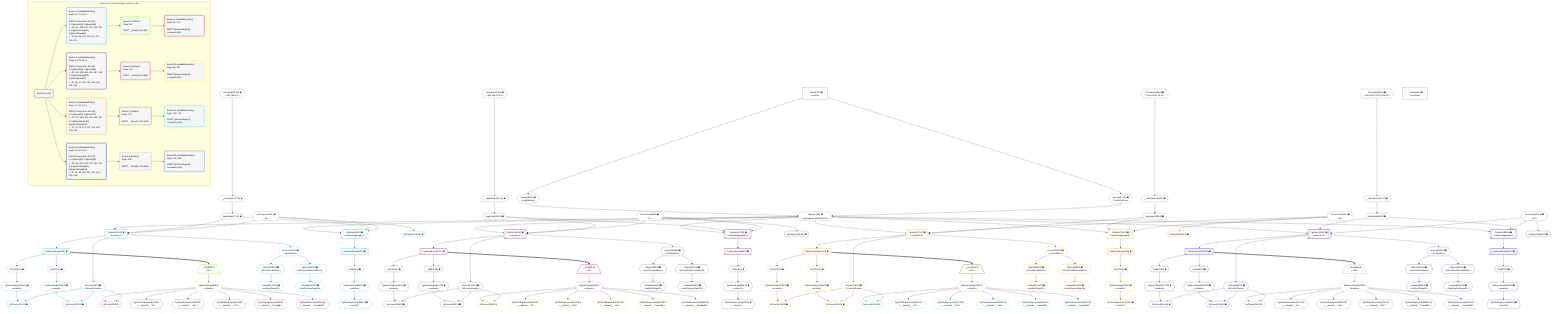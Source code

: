 %%{init: {'themeVariables': { 'fontSize': '12px'}}}%%
graph TD
    classDef path fill:#eee,stroke:#000,color:#000
    classDef plan fill:#fff,stroke-width:1px,color:#000
    classDef itemplan fill:#fff,stroke-width:2px,color:#000
    classDef unbatchedplan fill:#dff,stroke-width:1px,color:#000
    classDef sideeffectplan fill:#fcc,stroke-width:2px,color:#000
    classDef bucket fill:#f6f6f6,color:#000,stroke-width:2px,text-align:left

    subgraph "Buckets for queries/v4/pg11.network_types"
    Bucket0("Bucket 0 (root)"):::bucket
    Bucket1("Bucket 1 (nullableBoundary)<br />Deps: 14, 17, 16, 6<br /><br />ROOT Connectionᐸ10ᐳ[16]<br />1: PgSelect[46], PgSelect[49]<br />ᐳ: 48, 112, 126, 128, 129, 135, 136<br />2: PgSelectRows[52], PgSelectRows[94]<br />ᐳ: 51, 54, 55, 108, 111, 114, 117, 119, 122"):::bucket
    Bucket2("Bucket 2 (nullableBoundary)<br />Deps: 14, 26, 25, 6<br /><br />ROOT Connectionᐸ22ᐳ[25]<br />1: PgSelect[58], PgSelect[61]<br />ᐳ: 60, 144, 158, 160, 161, 167, 168<br />2: PgSelectRows[64], PgSelectRows[97]<br />ᐳ: 63, 66, 67, 140, 143, 146, 149, 151, 154"):::bucket
    Bucket3("Bucket 3 (nullableBoundary)<br />Deps: 14, 35, 34, 6<br /><br />ROOT Connectionᐸ31ᐳ[34]<br />1: PgSelect[70], PgSelect[73]<br />ᐳ: 72, 176, 190, 192, 193, 199, 200<br />2: PgSelectRows[76], PgSelectRows[100]<br />ᐳ: 75, 78, 79, 172, 175, 178, 181, 183, 186"):::bucket
    Bucket4("Bucket 4 (nullableBoundary)<br />Deps: 14, 44, 43, 6<br /><br />ROOT Connectionᐸ40ᐳ[43]<br />1: PgSelect[82], PgSelect[85]<br />ᐳ: 84, 208, 222, 224, 225, 231, 232<br />2: PgSelectRows[88], PgSelectRows[103]<br />ᐳ: 87, 90, 91, 204, 207, 210, 213, 215, 218"):::bucket
    Bucket5("Bucket 5 (listItem)<br />Deps: 112<br /><br />ROOT __Item{5}ᐸ94ᐳ[95]"):::bucket
    Bucket6("Bucket 6 (listItem)<br />Deps: 144<br /><br />ROOT __Item{6}ᐸ97ᐳ[98]"):::bucket
    Bucket7("Bucket 7 (listItem)<br />Deps: 176<br /><br />ROOT __Item{7}ᐸ100ᐳ[101]"):::bucket
    Bucket8("Bucket 8 (listItem)<br />Deps: 208<br /><br />ROOT __Item{8}ᐸ103ᐳ[104]"):::bucket
    Bucket9("Bucket 9 (nullableBoundary)<br />Deps: 96, 112<br /><br />ROOT PgSelectSingle{5}ᐸnetworkᐳ[96]"):::bucket
    Bucket10("Bucket 10 (nullableBoundary)<br />Deps: 99, 144<br /><br />ROOT PgSelectSingle{6}ᐸnetworkᐳ[99]"):::bucket
    Bucket11("Bucket 11 (nullableBoundary)<br />Deps: 102, 176<br /><br />ROOT PgSelectSingle{7}ᐸnetworkᐳ[102]"):::bucket
    Bucket12("Bucket 12 (nullableBoundary)<br />Deps: 105, 208<br /><br />ROOT PgSelectSingle{8}ᐸnetworkᐳ[105]"):::bucket
    end
    Bucket0 --> Bucket1 & Bucket2 & Bucket3 & Bucket4
    Bucket1 --> Bucket5
    Bucket2 --> Bucket6
    Bucket3 --> Bucket7
    Bucket4 --> Bucket8
    Bucket5 --> Bucket9
    Bucket6 --> Bucket10
    Bucket7 --> Bucket11
    Bucket8 --> Bucket12

    %% plan dependencies
    __InputObject7{{"__InputObject[7∈0] ➊"}}:::plan
    Constant266{{"Constant[266∈0] ➊<br />ᐸ'192.168.0.0'ᐳ"}}:::plan
    Constant266 --> __InputObject7
    Object14{{"Object[14∈0] ➊<br />ᐸ{pgSettings,withPgClient}ᐳ"}}:::plan
    Access11{{"Access[11∈0] ➊<br />ᐸ2.pgSettingsᐳ"}}:::plan
    Access13{{"Access[13∈0] ➊<br />ᐸ2.withPgClientᐳ"}}:::plan
    Access11 & Access13 --> Object14
    __InputObject19{{"__InputObject[19∈0] ➊"}}:::plan
    Constant267{{"Constant[267∈0] ➊<br />ᐸ'192.168.0.0/16'ᐳ"}}:::plan
    Constant267 --> __InputObject19
    __InputObject28{{"__InputObject[28∈0] ➊"}}:::plan
    Constant268{{"Constant[268∈0] ➊<br />ᐸ'08:00:2b:01:02:03'ᐳ"}}:::plan
    Constant268 --> __InputObject28
    __InputObject37{{"__InputObject[37∈0] ➊"}}:::plan
    Constant269{{"Constant[269∈0] ➊<br />ᐸ'08:00:2b:01:02:03:04:05'ᐳ"}}:::plan
    Constant269 --> __InputObject37
    __Value2["__Value[2∈0] ➊<br />ᐸcontextᐳ"]:::plan
    __Value2 --> Access11
    __Value2 --> Access13
    ApplyInput17{{"ApplyInput[17∈0] ➊"}}:::plan
    __InputObject7 --> ApplyInput17
    ApplyInput26{{"ApplyInput[26∈0] ➊"}}:::plan
    __InputObject19 --> ApplyInput26
    ApplyInput35{{"ApplyInput[35∈0] ➊"}}:::plan
    __InputObject28 --> ApplyInput35
    ApplyInput44{{"ApplyInput[44∈0] ➊"}}:::plan
    __InputObject37 --> ApplyInput44
    __Value4["__Value[4∈0] ➊<br />ᐸrootValueᐳ"]:::plan
    Connection16{{"Connection[16∈0] ➊<br />ᐸ10ᐳ"}}:::plan
    Connection25{{"Connection[25∈0] ➊<br />ᐸ22ᐳ"}}:::plan
    Connection34{{"Connection[34∈0] ➊<br />ᐸ31ᐳ"}}:::plan
    Connection43{{"Connection[43∈0] ➊<br />ᐸ40ᐳ"}}:::plan
    Object135{{"Object[135∈1] ➊<br />ᐸ{first,last,offset,hasMore}ᐳ"}}:::plan
    Access126{{"Access[126∈1] ➊<br />ᐸ46.hasMoreᐳ"}}:::plan
    Access126 --> Object135
    PgSelect46[["PgSelect[46∈1] ➊<br />ᐸnetwork+1ᐳ"]]:::plan
    Object14 & ApplyInput17 & Connection16 --> PgSelect46
    PgSelect49[["PgSelect[49∈1] ➊<br />ᐸnetwork(aggregate)ᐳ"]]:::plan
    Object14 & ApplyInput17 & Connection16 --> PgSelect49
    Object128{{"Object[128∈1] ➊<br />ᐸ{first,last,hasMore}ᐳ"}}:::plan
    Access126 --> Object128
    PgCursor114{{"PgCursor[114∈1] ➊"}}:::plan
    PgSelectSingle111{{"PgSelectSingle[111∈1] ➊<br />ᐸnetworkᐳ"}}:::plan
    Access112{{"Access[112∈1] ➊<br />ᐸ46.cursorDetailsᐳ"}}:::plan
    PgSelectSingle111 & Access112 --> PgCursor114
    PgCursor122{{"PgCursor[122∈1] ➊"}}:::plan
    PgSelectSingle119{{"PgSelectSingle[119∈1] ➊<br />ᐸnetworkᐳ"}}:::plan
    PgSelectSingle119 & Access112 --> PgCursor122
    PgPageInfo48{{"PgPageInfo[48∈1] ➊"}}:::plan
    Connection16 --> PgPageInfo48
    First51{{"First[51∈1] ➊"}}:::plan
    PgSelectRows52[["PgSelectRows[52∈1] ➊"]]:::plan
    PgSelectRows52 --> First51
    PgSelect49 --> PgSelectRows52
    PgSelectSingle54{{"PgSelectSingle[54∈1] ➊<br />ᐸnetworkᐳ"}}:::plan
    First51 --> PgSelectSingle54
    PgClassExpression55{{"PgClassExpression[55∈1] ➊<br />ᐸcount(*)ᐳ"}}:::plan
    PgSelectSingle54 --> PgClassExpression55
    PgSelectRows94[["PgSelectRows[94∈1] ➊"]]:::plan
    PgSelect46 --> PgSelectRows94
    First108{{"First[108∈1] ➊"}}:::plan
    PgSelectRows94 --> First108
    First108 --> PgSelectSingle111
    PgSelect46 --> Access112
    Last117{{"Last[117∈1] ➊"}}:::plan
    PgSelectRows94 --> Last117
    Last117 --> PgSelectSingle119
    PgSelect46 --> Access126
    Lambda129{{"Lambda[129∈1] ➊<br />ᐸhasNextPageCbᐳ"}}:::plan
    Object128 --> Lambda129
    Lambda136{{"Lambda[136∈1] ➊<br />ᐸhasPreviousPageCbᐳ"}}:::plan
    Object135 --> Lambda136
    __Item95[/"__Item[95∈5]<br />ᐸ94ᐳ"\]:::itemplan
    PgSelectRows94 ==> __Item95
    PgSelectSingle96{{"PgSelectSingle[96∈5]<br />ᐸnetworkᐳ"}}:::plan
    __Item95 --> PgSelectSingle96
    PgCursor236{{"PgCursor[236∈9]"}}:::plan
    PgSelectSingle96 & Access112 --> PgCursor236
    PgClassExpression246{{"PgClassExpression[246∈9]<br />ᐸ__network__.”id”ᐳ"}}:::plan
    PgSelectSingle96 --> PgClassExpression246
    PgClassExpression247{{"PgClassExpression[247∈9]<br />ᐸ__network__.”inet”ᐳ"}}:::plan
    PgSelectSingle96 --> PgClassExpression247
    PgClassExpression248{{"PgClassExpression[248∈9]<br />ᐸ__network__.”cidr”ᐳ"}}:::plan
    PgSelectSingle96 --> PgClassExpression248
    PgClassExpression249{{"PgClassExpression[249∈9]<br />ᐸ__network__.”macaddr”ᐳ"}}:::plan
    PgSelectSingle96 --> PgClassExpression249
    PgClassExpression250{{"PgClassExpression[250∈9]<br />ᐸ__network__.”macaddr8”ᐳ"}}:::plan
    PgSelectSingle96 --> PgClassExpression250
    Object167{{"Object[167∈2] ➊<br />ᐸ{first,last,offset,hasMore}ᐳ"}}:::plan
    Access158{{"Access[158∈2] ➊<br />ᐸ58.hasMoreᐳ"}}:::plan
    Access158 --> Object167
    PgSelect58[["PgSelect[58∈2] ➊<br />ᐸnetwork+1ᐳ"]]:::plan
    Object14 & ApplyInput26 & Connection25 --> PgSelect58
    PgSelect61[["PgSelect[61∈2] ➊<br />ᐸnetwork(aggregate)ᐳ"]]:::plan
    Object14 & ApplyInput26 & Connection25 --> PgSelect61
    Object160{{"Object[160∈2] ➊<br />ᐸ{first,last,hasMore}ᐳ"}}:::plan
    Access158 --> Object160
    PgCursor146{{"PgCursor[146∈2] ➊"}}:::plan
    PgSelectSingle143{{"PgSelectSingle[143∈2] ➊<br />ᐸnetworkᐳ"}}:::plan
    Access144{{"Access[144∈2] ➊<br />ᐸ58.cursorDetailsᐳ"}}:::plan
    PgSelectSingle143 & Access144 --> PgCursor146
    PgCursor154{{"PgCursor[154∈2] ➊"}}:::plan
    PgSelectSingle151{{"PgSelectSingle[151∈2] ➊<br />ᐸnetworkᐳ"}}:::plan
    PgSelectSingle151 & Access144 --> PgCursor154
    PgPageInfo60{{"PgPageInfo[60∈2] ➊"}}:::plan
    Connection25 --> PgPageInfo60
    First63{{"First[63∈2] ➊"}}:::plan
    PgSelectRows64[["PgSelectRows[64∈2] ➊"]]:::plan
    PgSelectRows64 --> First63
    PgSelect61 --> PgSelectRows64
    PgSelectSingle66{{"PgSelectSingle[66∈2] ➊<br />ᐸnetworkᐳ"}}:::plan
    First63 --> PgSelectSingle66
    PgClassExpression67{{"PgClassExpression[67∈2] ➊<br />ᐸcount(*)ᐳ"}}:::plan
    PgSelectSingle66 --> PgClassExpression67
    PgSelectRows97[["PgSelectRows[97∈2] ➊"]]:::plan
    PgSelect58 --> PgSelectRows97
    First140{{"First[140∈2] ➊"}}:::plan
    PgSelectRows97 --> First140
    First140 --> PgSelectSingle143
    PgSelect58 --> Access144
    Last149{{"Last[149∈2] ➊"}}:::plan
    PgSelectRows97 --> Last149
    Last149 --> PgSelectSingle151
    PgSelect58 --> Access158
    Lambda161{{"Lambda[161∈2] ➊<br />ᐸhasNextPageCbᐳ"}}:::plan
    Object160 --> Lambda161
    Lambda168{{"Lambda[168∈2] ➊<br />ᐸhasPreviousPageCbᐳ"}}:::plan
    Object167 --> Lambda168
    __Item98[/"__Item[98∈6]<br />ᐸ97ᐳ"\]:::itemplan
    PgSelectRows97 ==> __Item98
    PgSelectSingle99{{"PgSelectSingle[99∈6]<br />ᐸnetworkᐳ"}}:::plan
    __Item98 --> PgSelectSingle99
    PgCursor239{{"PgCursor[239∈10]"}}:::plan
    PgSelectSingle99 & Access144 --> PgCursor239
    PgClassExpression251{{"PgClassExpression[251∈10]<br />ᐸ__network__.”id”ᐳ"}}:::plan
    PgSelectSingle99 --> PgClassExpression251
    PgClassExpression252{{"PgClassExpression[252∈10]<br />ᐸ__network__.”inet”ᐳ"}}:::plan
    PgSelectSingle99 --> PgClassExpression252
    PgClassExpression253{{"PgClassExpression[253∈10]<br />ᐸ__network__.”cidr”ᐳ"}}:::plan
    PgSelectSingle99 --> PgClassExpression253
    PgClassExpression254{{"PgClassExpression[254∈10]<br />ᐸ__network__.”macaddr”ᐳ"}}:::plan
    PgSelectSingle99 --> PgClassExpression254
    PgClassExpression255{{"PgClassExpression[255∈10]<br />ᐸ__network__.”macaddr8”ᐳ"}}:::plan
    PgSelectSingle99 --> PgClassExpression255
    Object199{{"Object[199∈3] ➊<br />ᐸ{first,last,offset,hasMore}ᐳ"}}:::plan
    Access190{{"Access[190∈3] ➊<br />ᐸ70.hasMoreᐳ"}}:::plan
    Access190 --> Object199
    PgSelect70[["PgSelect[70∈3] ➊<br />ᐸnetwork+1ᐳ"]]:::plan
    Object14 & ApplyInput35 & Connection34 --> PgSelect70
    PgSelect73[["PgSelect[73∈3] ➊<br />ᐸnetwork(aggregate)ᐳ"]]:::plan
    Object14 & ApplyInput35 & Connection34 --> PgSelect73
    Object192{{"Object[192∈3] ➊<br />ᐸ{first,last,hasMore}ᐳ"}}:::plan
    Access190 --> Object192
    PgCursor178{{"PgCursor[178∈3] ➊"}}:::plan
    PgSelectSingle175{{"PgSelectSingle[175∈3] ➊<br />ᐸnetworkᐳ"}}:::plan
    Access176{{"Access[176∈3] ➊<br />ᐸ70.cursorDetailsᐳ"}}:::plan
    PgSelectSingle175 & Access176 --> PgCursor178
    PgCursor186{{"PgCursor[186∈3] ➊"}}:::plan
    PgSelectSingle183{{"PgSelectSingle[183∈3] ➊<br />ᐸnetworkᐳ"}}:::plan
    PgSelectSingle183 & Access176 --> PgCursor186
    PgPageInfo72{{"PgPageInfo[72∈3] ➊"}}:::plan
    Connection34 --> PgPageInfo72
    First75{{"First[75∈3] ➊"}}:::plan
    PgSelectRows76[["PgSelectRows[76∈3] ➊"]]:::plan
    PgSelectRows76 --> First75
    PgSelect73 --> PgSelectRows76
    PgSelectSingle78{{"PgSelectSingle[78∈3] ➊<br />ᐸnetworkᐳ"}}:::plan
    First75 --> PgSelectSingle78
    PgClassExpression79{{"PgClassExpression[79∈3] ➊<br />ᐸcount(*)ᐳ"}}:::plan
    PgSelectSingle78 --> PgClassExpression79
    PgSelectRows100[["PgSelectRows[100∈3] ➊"]]:::plan
    PgSelect70 --> PgSelectRows100
    First172{{"First[172∈3] ➊"}}:::plan
    PgSelectRows100 --> First172
    First172 --> PgSelectSingle175
    PgSelect70 --> Access176
    Last181{{"Last[181∈3] ➊"}}:::plan
    PgSelectRows100 --> Last181
    Last181 --> PgSelectSingle183
    PgSelect70 --> Access190
    Lambda193{{"Lambda[193∈3] ➊<br />ᐸhasNextPageCbᐳ"}}:::plan
    Object192 --> Lambda193
    Lambda200{{"Lambda[200∈3] ➊<br />ᐸhasPreviousPageCbᐳ"}}:::plan
    Object199 --> Lambda200
    __Item101[/"__Item[101∈7]<br />ᐸ100ᐳ"\]:::itemplan
    PgSelectRows100 ==> __Item101
    PgSelectSingle102{{"PgSelectSingle[102∈7]<br />ᐸnetworkᐳ"}}:::plan
    __Item101 --> PgSelectSingle102
    PgCursor242{{"PgCursor[242∈11]"}}:::plan
    PgSelectSingle102 & Access176 --> PgCursor242
    PgClassExpression256{{"PgClassExpression[256∈11]<br />ᐸ__network__.”id”ᐳ"}}:::plan
    PgSelectSingle102 --> PgClassExpression256
    PgClassExpression257{{"PgClassExpression[257∈11]<br />ᐸ__network__.”inet”ᐳ"}}:::plan
    PgSelectSingle102 --> PgClassExpression257
    PgClassExpression258{{"PgClassExpression[258∈11]<br />ᐸ__network__.”cidr”ᐳ"}}:::plan
    PgSelectSingle102 --> PgClassExpression258
    PgClassExpression259{{"PgClassExpression[259∈11]<br />ᐸ__network__.”macaddr”ᐳ"}}:::plan
    PgSelectSingle102 --> PgClassExpression259
    PgClassExpression260{{"PgClassExpression[260∈11]<br />ᐸ__network__.”macaddr8”ᐳ"}}:::plan
    PgSelectSingle102 --> PgClassExpression260
    Object231{{"Object[231∈4] ➊<br />ᐸ{first,last,offset,hasMore}ᐳ"}}:::plan
    Access222{{"Access[222∈4] ➊<br />ᐸ82.hasMoreᐳ"}}:::plan
    Access222 --> Object231
    PgSelect82[["PgSelect[82∈4] ➊<br />ᐸnetwork+1ᐳ"]]:::plan
    Object14 & ApplyInput44 & Connection43 --> PgSelect82
    PgSelect85[["PgSelect[85∈4] ➊<br />ᐸnetwork(aggregate)ᐳ"]]:::plan
    Object14 & ApplyInput44 & Connection43 --> PgSelect85
    Object224{{"Object[224∈4] ➊<br />ᐸ{first,last,hasMore}ᐳ"}}:::plan
    Access222 --> Object224
    PgCursor210{{"PgCursor[210∈4] ➊"}}:::plan
    PgSelectSingle207{{"PgSelectSingle[207∈4] ➊<br />ᐸnetworkᐳ"}}:::plan
    Access208{{"Access[208∈4] ➊<br />ᐸ82.cursorDetailsᐳ"}}:::plan
    PgSelectSingle207 & Access208 --> PgCursor210
    PgCursor218{{"PgCursor[218∈4] ➊"}}:::plan
    PgSelectSingle215{{"PgSelectSingle[215∈4] ➊<br />ᐸnetworkᐳ"}}:::plan
    PgSelectSingle215 & Access208 --> PgCursor218
    PgPageInfo84{{"PgPageInfo[84∈4] ➊"}}:::plan
    Connection43 --> PgPageInfo84
    First87{{"First[87∈4] ➊"}}:::plan
    PgSelectRows88[["PgSelectRows[88∈4] ➊"]]:::plan
    PgSelectRows88 --> First87
    PgSelect85 --> PgSelectRows88
    PgSelectSingle90{{"PgSelectSingle[90∈4] ➊<br />ᐸnetworkᐳ"}}:::plan
    First87 --> PgSelectSingle90
    PgClassExpression91{{"PgClassExpression[91∈4] ➊<br />ᐸcount(*)ᐳ"}}:::plan
    PgSelectSingle90 --> PgClassExpression91
    PgSelectRows103[["PgSelectRows[103∈4] ➊"]]:::plan
    PgSelect82 --> PgSelectRows103
    First204{{"First[204∈4] ➊"}}:::plan
    PgSelectRows103 --> First204
    First204 --> PgSelectSingle207
    PgSelect82 --> Access208
    Last213{{"Last[213∈4] ➊"}}:::plan
    PgSelectRows103 --> Last213
    Last213 --> PgSelectSingle215
    PgSelect82 --> Access222
    Lambda225{{"Lambda[225∈4] ➊<br />ᐸhasNextPageCbᐳ"}}:::plan
    Object224 --> Lambda225
    Lambda232{{"Lambda[232∈4] ➊<br />ᐸhasPreviousPageCbᐳ"}}:::plan
    Object231 --> Lambda232
    __Item104[/"__Item[104∈8]<br />ᐸ103ᐳ"\]:::itemplan
    PgSelectRows103 ==> __Item104
    PgSelectSingle105{{"PgSelectSingle[105∈8]<br />ᐸnetworkᐳ"}}:::plan
    __Item104 --> PgSelectSingle105
    PgCursor245{{"PgCursor[245∈12]"}}:::plan
    PgSelectSingle105 & Access208 --> PgCursor245
    PgClassExpression261{{"PgClassExpression[261∈12]<br />ᐸ__network__.”id”ᐳ"}}:::plan
    PgSelectSingle105 --> PgClassExpression261
    PgClassExpression262{{"PgClassExpression[262∈12]<br />ᐸ__network__.”inet”ᐳ"}}:::plan
    PgSelectSingle105 --> PgClassExpression262
    PgClassExpression263{{"PgClassExpression[263∈12]<br />ᐸ__network__.”cidr”ᐳ"}}:::plan
    PgSelectSingle105 --> PgClassExpression263
    PgClassExpression264{{"PgClassExpression[264∈12]<br />ᐸ__network__.”macaddr”ᐳ"}}:::plan
    PgSelectSingle105 --> PgClassExpression264
    PgClassExpression265{{"PgClassExpression[265∈12]<br />ᐸ__network__.”macaddr8”ᐳ"}}:::plan
    PgSelectSingle105 --> PgClassExpression265

    %% define steps
    classDef bucket0 stroke:#696969
    class Bucket0,__Value2,__Value4,__InputObject7,Access11,Access13,Object14,Connection16,ApplyInput17,__InputObject19,Connection25,ApplyInput26,__InputObject28,Connection34,ApplyInput35,__InputObject37,Connection43,ApplyInput44,Constant266,Constant267,Constant268,Constant269 bucket0
    classDef bucket1 stroke:#00bfff
    class Bucket1,PgSelect46,PgPageInfo48,PgSelect49,First51,PgSelectRows52,PgSelectSingle54,PgClassExpression55,PgSelectRows94,First108,PgSelectSingle111,Access112,PgCursor114,Last117,PgSelectSingle119,PgCursor122,Access126,Object128,Lambda129,Object135,Lambda136 bucket1
    classDef bucket2 stroke:#7f007f
    class Bucket2,PgSelect58,PgPageInfo60,PgSelect61,First63,PgSelectRows64,PgSelectSingle66,PgClassExpression67,PgSelectRows97,First140,PgSelectSingle143,Access144,PgCursor146,Last149,PgSelectSingle151,PgCursor154,Access158,Object160,Lambda161,Object167,Lambda168 bucket2
    classDef bucket3 stroke:#ffa500
    class Bucket3,PgSelect70,PgPageInfo72,PgSelect73,First75,PgSelectRows76,PgSelectSingle78,PgClassExpression79,PgSelectRows100,First172,PgSelectSingle175,Access176,PgCursor178,Last181,PgSelectSingle183,PgCursor186,Access190,Object192,Lambda193,Object199,Lambda200 bucket3
    classDef bucket4 stroke:#0000ff
    class Bucket4,PgSelect82,PgPageInfo84,PgSelect85,First87,PgSelectRows88,PgSelectSingle90,PgClassExpression91,PgSelectRows103,First204,PgSelectSingle207,Access208,PgCursor210,Last213,PgSelectSingle215,PgCursor218,Access222,Object224,Lambda225,Object231,Lambda232 bucket4
    classDef bucket5 stroke:#7fff00
    class Bucket5,__Item95,PgSelectSingle96 bucket5
    classDef bucket6 stroke:#ff1493
    class Bucket6,__Item98,PgSelectSingle99 bucket6
    classDef bucket7 stroke:#808000
    class Bucket7,__Item101,PgSelectSingle102 bucket7
    classDef bucket8 stroke:#dda0dd
    class Bucket8,__Item104,PgSelectSingle105 bucket8
    classDef bucket9 stroke:#ff0000
    class Bucket9,PgCursor236,PgClassExpression246,PgClassExpression247,PgClassExpression248,PgClassExpression249,PgClassExpression250 bucket9
    classDef bucket10 stroke:#ffff00
    class Bucket10,PgCursor239,PgClassExpression251,PgClassExpression252,PgClassExpression253,PgClassExpression254,PgClassExpression255 bucket10
    classDef bucket11 stroke:#00ffff
    class Bucket11,PgCursor242,PgClassExpression256,PgClassExpression257,PgClassExpression258,PgClassExpression259,PgClassExpression260 bucket11
    classDef bucket12 stroke:#4169e1
    class Bucket12,PgCursor245,PgClassExpression261,PgClassExpression262,PgClassExpression263,PgClassExpression264,PgClassExpression265 bucket12